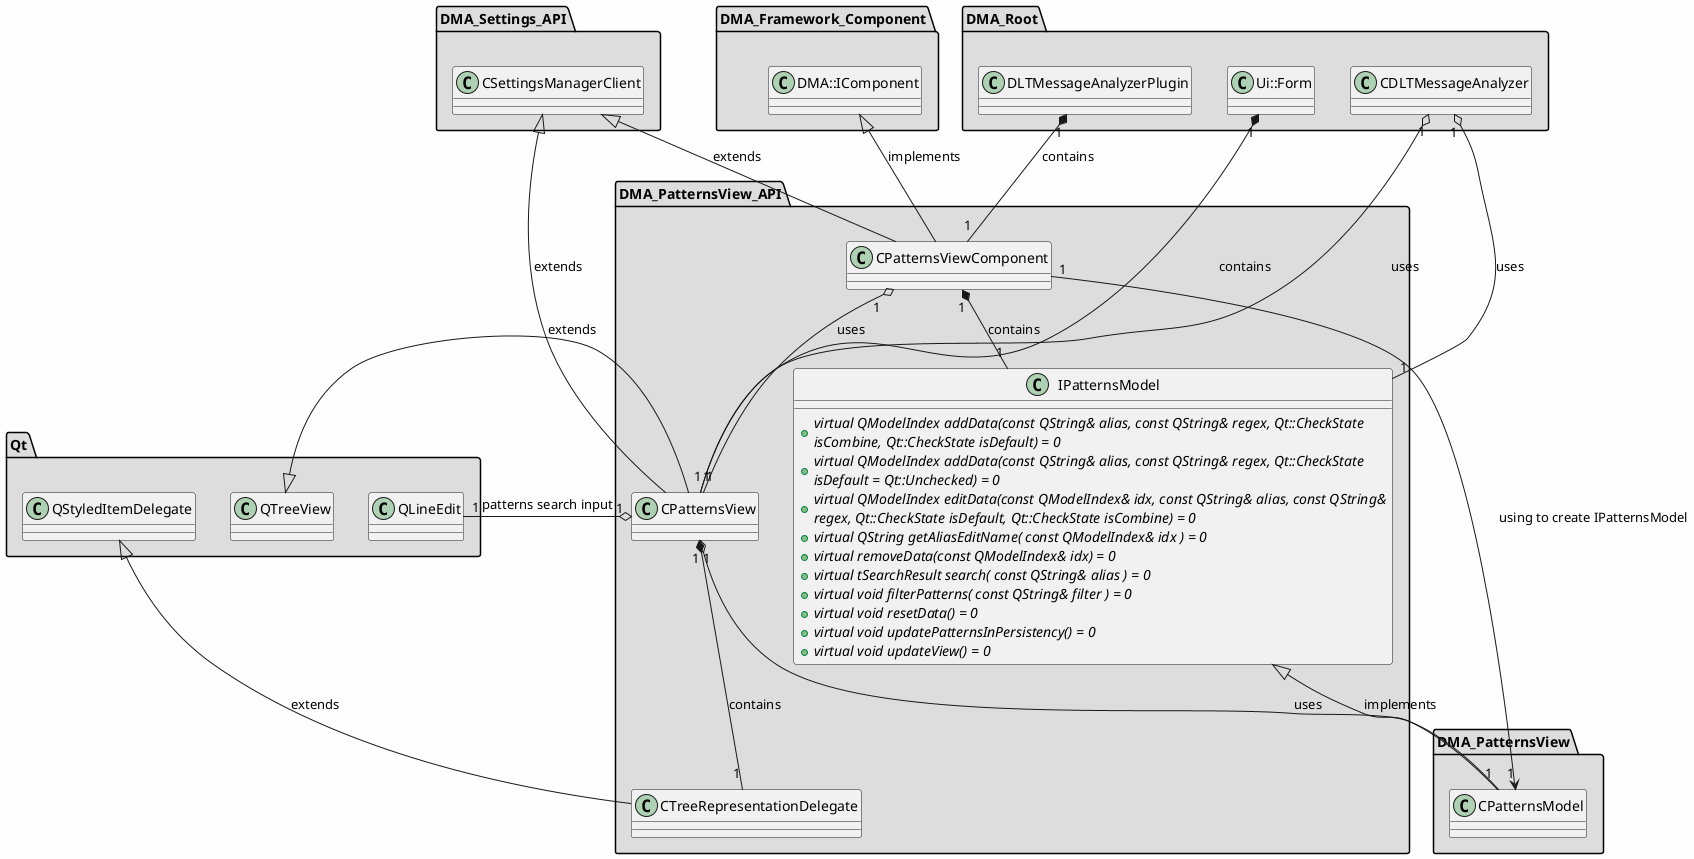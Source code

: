 
@startuml

skinparam backgroundColor #FEFEFE
skinparam wrapWidth 600
package "DMA_Framework_Component" #DDDDDD
{

class "DMA::IComponent"
{
}

}

package "DMA_PatternsView" #DDDDDD
{

class "CPatternsModel"
{
}

}

package "DMA_PatternsView_API" #DDDDDD
{

class "CPatternsView"
{
}

class "CPatternsViewComponent"
{
}

class "CTreeRepresentationDelegate"
{
}

class "IPatternsModel"
{
    + {abstract} virtual QModelIndex addData(const QString& alias, const QString& regex, Qt::CheckState isCombine, Qt::CheckState isDefault) = 0
    + {abstract} virtual QModelIndex addData(const QString& alias, const QString& regex, Qt::CheckState isDefault = Qt::Unchecked) = 0
    + {abstract} virtual QModelIndex editData(const QModelIndex& idx, const QString& alias, const QString& regex, Qt::CheckState isDefault, Qt::CheckState isCombine) = 0
    + {abstract} virtual QString getAliasEditName( const QModelIndex& idx ) = 0
    + {abstract} virtual removeData(const QModelIndex& idx) = 0
    + {abstract} virtual tSearchResult search( const QString& alias ) = 0
    + {abstract} virtual void filterPatterns( const QString& filter ) = 0
    + {abstract} virtual void resetData() = 0
    + {abstract} virtual void updatePatternsInPersistency() = 0
    + {abstract} virtual void updateView() = 0
}

}

package "DMA_Root" #DDDDDD
{

class "CDLTMessageAnalyzer"
{
}

class "DLTMessageAnalyzerPlugin"
{
}

class "Ui::Form"
{
}

}

package "DMA_Settings_API" #DDDDDD
{

class "CSettingsManagerClient"
{
}

}

package "Qt" #DDDDDD
{

class "QLineEdit"
{
}

class "QStyledItemDelegate"
{
}

class "QTreeView"
{
}

}

'====================Inheritance section====================
IPatternsModel <|-- CPatternsModel : implements
CSettingsManagerClient <|-- CPatternsView : extends
QTreeView <|-- CPatternsView : extends
CSettingsManagerClient <|-- CPatternsViewComponent : extends
DMA::IComponent <|-- CPatternsViewComponent : implements
QStyledItemDelegate <|-- CTreeRepresentationDelegate : extends

'====================Dependencies section====================
CPatternsView "1" o-- "1" CPatternsModel : uses
CPatternsView "1" *-- "1" CTreeRepresentationDelegate : contains
CPatternsView "1" o-- "1" QLineEdit : patterns search input
CPatternsViewComponent "1" --> "1" CPatternsModel : using to create IPatternsModel
CPatternsViewComponent "1" o-- "1" CPatternsView : uses
CPatternsViewComponent "1" *-- "1" IPatternsModel : contains
CDLTMessageAnalyzer "1" o-- "1" CPatternsView : uses
CDLTMessageAnalyzer "1" o-- "1" IPatternsModel : uses
DLTMessageAnalyzerPlugin "1" *-- "1" CPatternsViewComponent : contains
Ui::Form "1" *-- "1" CPatternsView : contains

@enduml